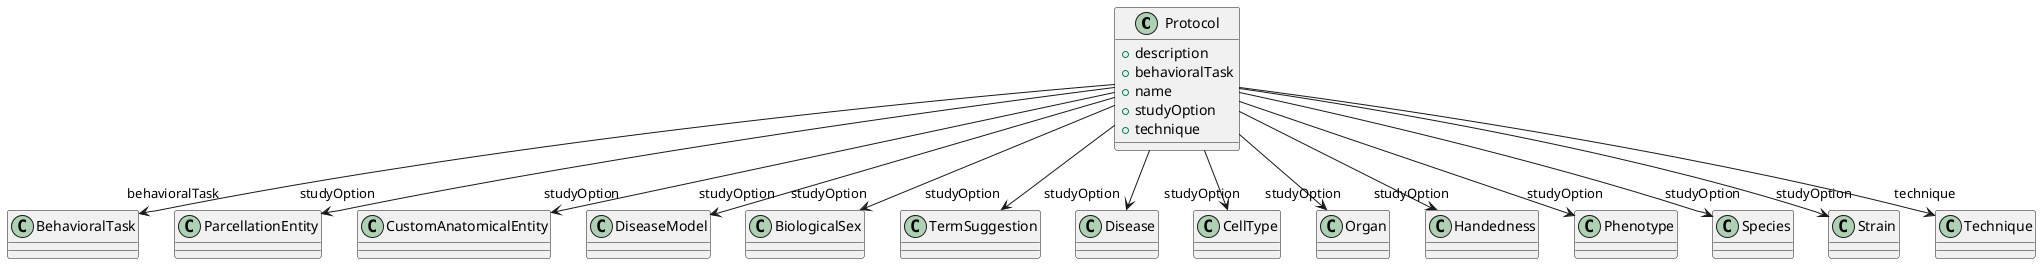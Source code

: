 @startuml
class Protocol {
+description
+behavioralTask
+name
+studyOption
+technique

}
Protocol -d-> "behavioralTask" BehavioralTask
Protocol -d-> "studyOption" ParcellationEntity
Protocol -d-> "studyOption" CustomAnatomicalEntity
Protocol -d-> "studyOption" DiseaseModel
Protocol -d-> "studyOption" BiologicalSex
Protocol -d-> "studyOption" TermSuggestion
Protocol -d-> "studyOption" Disease
Protocol -d-> "studyOption" CellType
Protocol -d-> "studyOption" Organ
Protocol -d-> "studyOption" Handedness
Protocol -d-> "studyOption" Phenotype
Protocol -d-> "studyOption" Species
Protocol -d-> "studyOption" Strain
Protocol -d-> "technique" Technique

@enduml